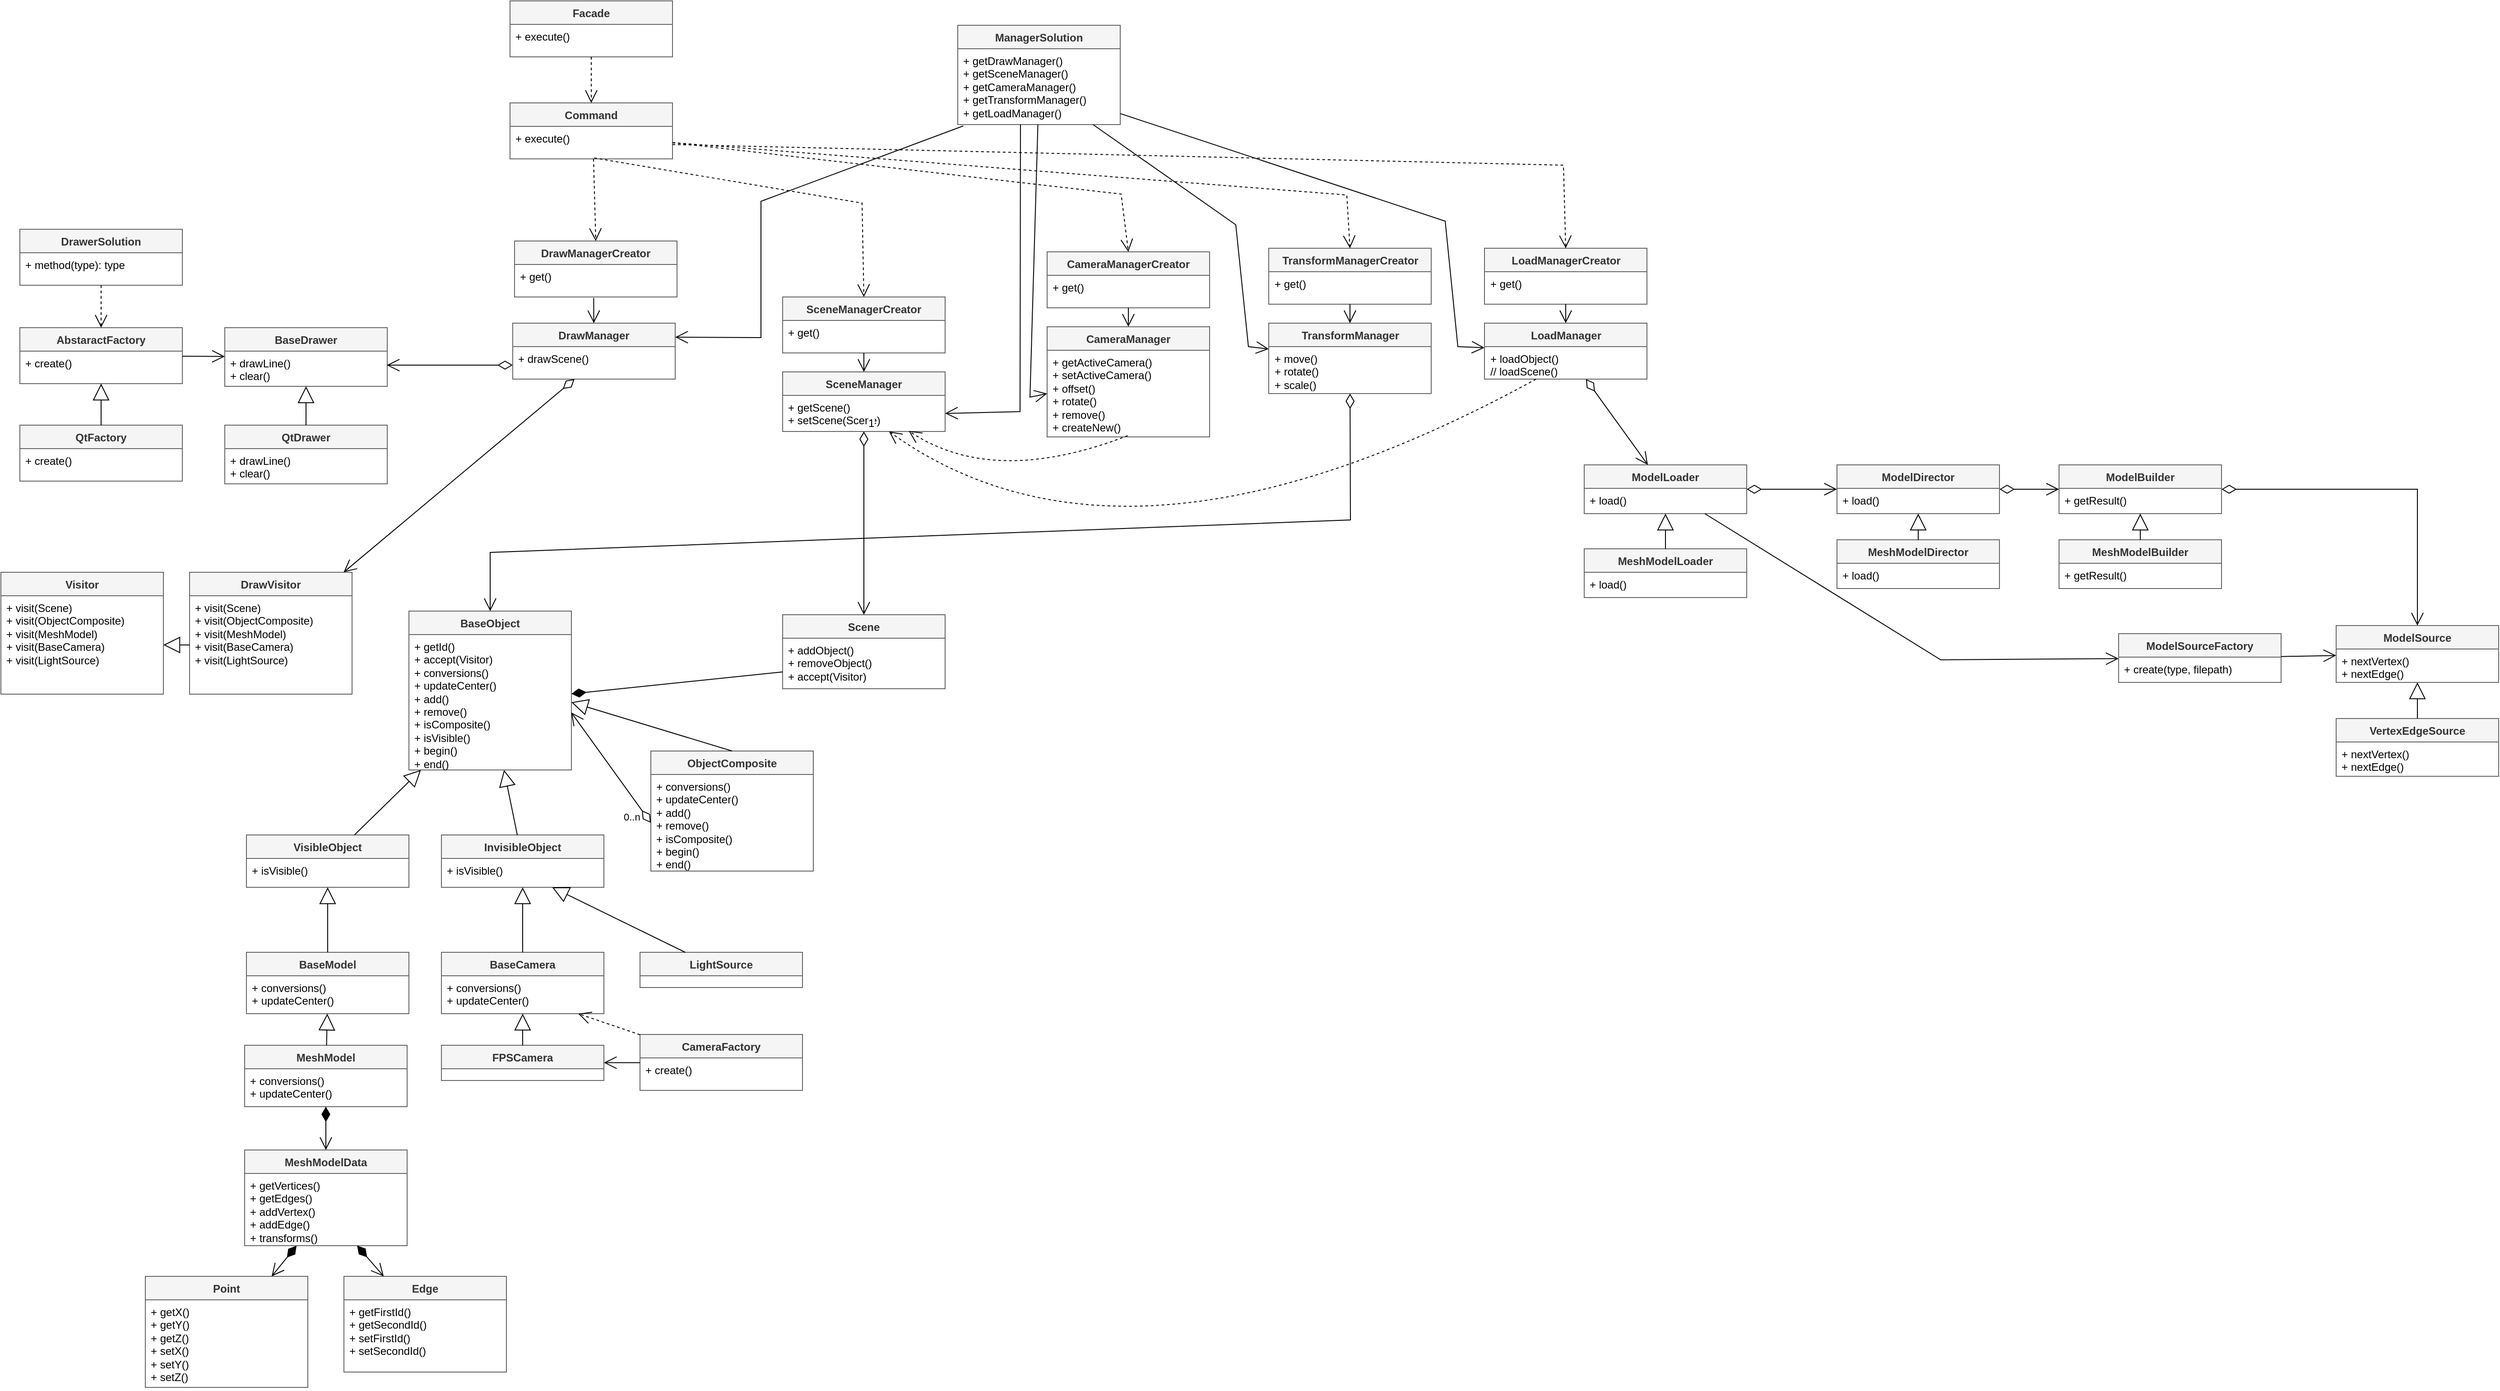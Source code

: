 <mxfile version="24.2.5" type="device">
  <diagram name="Страница — 1" id="cygSds8JNJoEIRUXPQ7s">
    <mxGraphModel dx="2249" dy="1731" grid="0" gridSize="10" guides="1" tooltips="1" connect="1" arrows="1" fold="1" page="1" pageScale="1" pageWidth="3000" pageHeight="2000" background="#ffffff" math="0" shadow="0">
      <root>
        <mxCell id="0" />
        <mxCell id="1" parent="0" />
        <mxCell id="K6JVQ4ukWJz7yhhoaXM_-44" value="Facade" style="swimlane;fontStyle=1;align=center;verticalAlign=top;childLayout=stackLayout;horizontal=1;startSize=26;horizontalStack=0;resizeParent=1;resizeParentMax=0;resizeLast=0;collapsible=1;marginBottom=0;whiteSpace=wrap;html=1;fillColor=#f5f5f5;strokeColor=#666666;fontColor=#333333;" vertex="1" parent="1">
          <mxGeometry x="580" y="20" width="180" height="62" as="geometry" />
        </mxCell>
        <mxCell id="K6JVQ4ukWJz7yhhoaXM_-45" value="+ execute&lt;span style=&quot;background-color: initial;&quot;&gt;()&lt;/span&gt;" style="text;align=left;verticalAlign=top;spacingLeft=4;spacingRight=4;overflow=hidden;rotatable=0;points=[[0,0.5],[1,0.5]];portConstraint=eastwest;whiteSpace=wrap;html=1;fillColor=none;fontColor=#000000;" vertex="1" parent="K6JVQ4ukWJz7yhhoaXM_-44">
          <mxGeometry y="26" width="180" height="36" as="geometry" />
        </mxCell>
        <mxCell id="K6JVQ4ukWJz7yhhoaXM_-49" value="Command" style="swimlane;fontStyle=1;align=center;verticalAlign=top;childLayout=stackLayout;horizontal=1;startSize=26;horizontalStack=0;resizeParent=1;resizeParentMax=0;resizeLast=0;collapsible=1;marginBottom=0;whiteSpace=wrap;html=1;fillColor=#f5f5f5;strokeColor=#666666;fontColor=#333333;" vertex="1" parent="1">
          <mxGeometry x="580" y="133" width="180" height="62" as="geometry" />
        </mxCell>
        <mxCell id="K6JVQ4ukWJz7yhhoaXM_-50" value="+ execute&lt;span style=&quot;background-color: initial;&quot;&gt;()&lt;/span&gt;" style="text;align=left;verticalAlign=top;spacingLeft=4;spacingRight=4;overflow=hidden;rotatable=0;points=[[0,0.5],[1,0.5]];portConstraint=eastwest;whiteSpace=wrap;html=1;fillColor=none;fontColor=#000000;" vertex="1" parent="K6JVQ4ukWJz7yhhoaXM_-49">
          <mxGeometry y="26" width="180" height="36" as="geometry" />
        </mxCell>
        <mxCell id="K6JVQ4ukWJz7yhhoaXM_-52" value="" style="endArrow=open;endSize=12;dashed=1;html=1;rounded=0;fontSize=12;curved=1;entryX=0.5;entryY=0;entryDx=0;entryDy=0;" edge="1" parent="1" source="K6JVQ4ukWJz7yhhoaXM_-45" target="K6JVQ4ukWJz7yhhoaXM_-49">
          <mxGeometry width="160" relative="1" as="geometry">
            <mxPoint x="770" y="160" as="sourcePoint" />
            <mxPoint x="930" y="160" as="targetPoint" />
          </mxGeometry>
        </mxCell>
        <mxCell id="K6JVQ4ukWJz7yhhoaXM_-53" value="ManagerSolution" style="swimlane;fontStyle=1;align=center;verticalAlign=top;childLayout=stackLayout;horizontal=1;startSize=26;horizontalStack=0;resizeParent=1;resizeParentMax=0;resizeLast=0;collapsible=1;marginBottom=0;whiteSpace=wrap;html=1;fillColor=#f5f5f5;strokeColor=#666666;fontColor=#333333;" vertex="1" parent="1">
          <mxGeometry x="1076" y="47" width="180" height="110" as="geometry" />
        </mxCell>
        <mxCell id="K6JVQ4ukWJz7yhhoaXM_-54" value="&lt;div&gt;+ getDrawManager()&lt;br&gt;&lt;/div&gt;+ getSceneManager()&lt;div&gt;+ getCameraManager()&lt;br&gt;&lt;/div&gt;&lt;div&gt;+ getTransformManager()&lt;br&gt;&lt;/div&gt;&lt;div&gt;+ getLoadManager()&lt;br&gt;&lt;/div&gt;" style="text;align=left;verticalAlign=top;spacingLeft=4;spacingRight=4;overflow=hidden;rotatable=0;points=[[0,0.5],[1,0.5]];portConstraint=eastwest;whiteSpace=wrap;html=1;fillColor=none;fontColor=#000000;" vertex="1" parent="K6JVQ4ukWJz7yhhoaXM_-53">
          <mxGeometry y="26" width="180" height="84" as="geometry" />
        </mxCell>
        <mxCell id="K6JVQ4ukWJz7yhhoaXM_-55" value="SceneManager" style="swimlane;fontStyle=1;align=center;verticalAlign=top;childLayout=stackLayout;horizontal=1;startSize=26;horizontalStack=0;resizeParent=1;resizeParentMax=0;resizeLast=0;collapsible=1;marginBottom=0;whiteSpace=wrap;html=1;fillColor=#f5f5f5;strokeColor=#666666;fontColor=#333333;" vertex="1" parent="1">
          <mxGeometry x="882" y="431" width="180" height="66" as="geometry" />
        </mxCell>
        <mxCell id="K6JVQ4ukWJz7yhhoaXM_-56" value="+ getScene()&lt;div&gt;+ setScene(Scene)&lt;/div&gt;&lt;div&gt;&lt;br&gt;&lt;/div&gt;" style="text;align=left;verticalAlign=top;spacingLeft=4;spacingRight=4;overflow=hidden;rotatable=0;points=[[0,0.5],[1,0.5]];portConstraint=eastwest;whiteSpace=wrap;html=1;fillColor=none;fontColor=#000000;" vertex="1" parent="K6JVQ4ukWJz7yhhoaXM_-55">
          <mxGeometry y="26" width="180" height="40" as="geometry" />
        </mxCell>
        <mxCell id="K6JVQ4ukWJz7yhhoaXM_-57" value="DrawManager" style="swimlane;fontStyle=1;align=center;verticalAlign=top;childLayout=stackLayout;horizontal=1;startSize=26;horizontalStack=0;resizeParent=1;resizeParentMax=0;resizeLast=0;collapsible=1;marginBottom=0;whiteSpace=wrap;html=1;fillColor=#f5f5f5;strokeColor=#666666;fontColor=#333333;" vertex="1" parent="1">
          <mxGeometry x="583" y="377" width="180" height="62" as="geometry" />
        </mxCell>
        <mxCell id="K6JVQ4ukWJz7yhhoaXM_-58" value="+ drawScene()" style="text;align=left;verticalAlign=top;spacingLeft=4;spacingRight=4;overflow=hidden;rotatable=0;points=[[0,0.5],[1,0.5]];portConstraint=eastwest;whiteSpace=wrap;html=1;fillColor=none;fontColor=#000000;" vertex="1" parent="K6JVQ4ukWJz7yhhoaXM_-57">
          <mxGeometry y="26" width="180" height="36" as="geometry" />
        </mxCell>
        <mxCell id="K6JVQ4ukWJz7yhhoaXM_-61" value="CameraManager" style="swimlane;fontStyle=1;align=center;verticalAlign=top;childLayout=stackLayout;horizontal=1;startSize=26;horizontalStack=0;resizeParent=1;resizeParentMax=0;resizeLast=0;collapsible=1;marginBottom=0;whiteSpace=wrap;html=1;fillColor=#f5f5f5;strokeColor=#666666;fontColor=#333333;" vertex="1" parent="1">
          <mxGeometry x="1175" y="381" width="180" height="122" as="geometry" />
        </mxCell>
        <mxCell id="K6JVQ4ukWJz7yhhoaXM_-62" value="&lt;div&gt;+ getActiveCamera()&lt;/div&gt;&lt;div&gt;+ setActiveCamera()&lt;/div&gt;&lt;div&gt;+ offset()&lt;/div&gt;&lt;div&gt;+ rotate()&lt;/div&gt;&lt;div&gt;+ remove()&lt;/div&gt;&lt;div&gt;+ createNew()&lt;/div&gt;" style="text;align=left;verticalAlign=top;spacingLeft=4;spacingRight=4;overflow=hidden;rotatable=0;points=[[0,0.5],[1,0.5]];portConstraint=eastwest;whiteSpace=wrap;html=1;fillColor=none;fontColor=#000000;" vertex="1" parent="K6JVQ4ukWJz7yhhoaXM_-61">
          <mxGeometry y="26" width="180" height="96" as="geometry" />
        </mxCell>
        <mxCell id="K6JVQ4ukWJz7yhhoaXM_-63" value="TransformManager" style="swimlane;fontStyle=1;align=center;verticalAlign=top;childLayout=stackLayout;horizontal=1;startSize=26;horizontalStack=0;resizeParent=1;resizeParentMax=0;resizeLast=0;collapsible=1;marginBottom=0;whiteSpace=wrap;html=1;fillColor=#f5f5f5;strokeColor=#666666;fontColor=#333333;" vertex="1" parent="1">
          <mxGeometry x="1420.5" y="377" width="180" height="78" as="geometry" />
        </mxCell>
        <mxCell id="K6JVQ4ukWJz7yhhoaXM_-64" value="+ move()&lt;div&gt;+ rotate()&lt;/div&gt;&lt;div&gt;+ scale()&lt;/div&gt;" style="text;align=left;verticalAlign=top;spacingLeft=4;spacingRight=4;overflow=hidden;rotatable=0;points=[[0,0.5],[1,0.5]];portConstraint=eastwest;whiteSpace=wrap;html=1;fillColor=none;fontColor=#000000;" vertex="1" parent="K6JVQ4ukWJz7yhhoaXM_-63">
          <mxGeometry y="26" width="180" height="52" as="geometry" />
        </mxCell>
        <mxCell id="K6JVQ4ukWJz7yhhoaXM_-65" value="LoadManager" style="swimlane;fontStyle=1;align=center;verticalAlign=top;childLayout=stackLayout;horizontal=1;startSize=26;horizontalStack=0;resizeParent=1;resizeParentMax=0;resizeLast=0;collapsible=1;marginBottom=0;whiteSpace=wrap;html=1;fillColor=#f5f5f5;strokeColor=#666666;fontColor=#333333;" vertex="1" parent="1">
          <mxGeometry x="1659.5" y="377" width="180" height="62" as="geometry" />
        </mxCell>
        <mxCell id="K6JVQ4ukWJz7yhhoaXM_-66" value="+ loadObject()&lt;div&gt;// loadScene()&lt;/div&gt;" style="text;align=left;verticalAlign=top;spacingLeft=4;spacingRight=4;overflow=hidden;rotatable=0;points=[[0,0.5],[1,0.5]];portConstraint=eastwest;whiteSpace=wrap;html=1;fillColor=none;fontColor=#000000;" vertex="1" parent="K6JVQ4ukWJz7yhhoaXM_-65">
          <mxGeometry y="26" width="180" height="36" as="geometry" />
        </mxCell>
        <mxCell id="K6JVQ4ukWJz7yhhoaXM_-73" value="DrawManagerCreator" style="swimlane;fontStyle=1;align=center;verticalAlign=top;childLayout=stackLayout;horizontal=1;startSize=26;horizontalStack=0;resizeParent=1;resizeParentMax=0;resizeLast=0;collapsible=1;marginBottom=0;whiteSpace=wrap;html=1;fillColor=#f5f5f5;strokeColor=#666666;fontColor=#333333;" vertex="1" parent="1">
          <mxGeometry x="585" y="286" width="180" height="62" as="geometry" />
        </mxCell>
        <mxCell id="K6JVQ4ukWJz7yhhoaXM_-74" value="+ get()" style="text;align=left;verticalAlign=top;spacingLeft=4;spacingRight=4;overflow=hidden;rotatable=0;points=[[0,0.5],[1,0.5]];portConstraint=eastwest;whiteSpace=wrap;html=1;fillColor=none;fontColor=#000000;" vertex="1" parent="K6JVQ4ukWJz7yhhoaXM_-73">
          <mxGeometry y="26" width="180" height="36" as="geometry" />
        </mxCell>
        <mxCell id="K6JVQ4ukWJz7yhhoaXM_-75" value="SceneManagerCreator" style="swimlane;fontStyle=1;align=center;verticalAlign=top;childLayout=stackLayout;horizontal=1;startSize=26;horizontalStack=0;resizeParent=1;resizeParentMax=0;resizeLast=0;collapsible=1;marginBottom=0;whiteSpace=wrap;html=1;fillColor=#f5f5f5;strokeColor=#666666;fontColor=#333333;" vertex="1" parent="1">
          <mxGeometry x="882" y="348" width="180" height="62" as="geometry" />
        </mxCell>
        <mxCell id="K6JVQ4ukWJz7yhhoaXM_-76" value="+ get()" style="text;align=left;verticalAlign=top;spacingLeft=4;spacingRight=4;overflow=hidden;rotatable=0;points=[[0,0.5],[1,0.5]];portConstraint=eastwest;whiteSpace=wrap;html=1;fillColor=none;fontColor=#000000;" vertex="1" parent="K6JVQ4ukWJz7yhhoaXM_-75">
          <mxGeometry y="26" width="180" height="36" as="geometry" />
        </mxCell>
        <mxCell id="K6JVQ4ukWJz7yhhoaXM_-77" value="CameraManagerCreator" style="swimlane;fontStyle=1;align=center;verticalAlign=top;childLayout=stackLayout;horizontal=1;startSize=26;horizontalStack=0;resizeParent=1;resizeParentMax=0;resizeLast=0;collapsible=1;marginBottom=0;whiteSpace=wrap;html=1;fillColor=#f5f5f5;strokeColor=#666666;fontColor=#333333;" vertex="1" parent="1">
          <mxGeometry x="1175" y="298" width="180" height="62" as="geometry" />
        </mxCell>
        <mxCell id="K6JVQ4ukWJz7yhhoaXM_-78" value="+ get()" style="text;align=left;verticalAlign=top;spacingLeft=4;spacingRight=4;overflow=hidden;rotatable=0;points=[[0,0.5],[1,0.5]];portConstraint=eastwest;whiteSpace=wrap;html=1;fillColor=none;fontColor=#000000;" vertex="1" parent="K6JVQ4ukWJz7yhhoaXM_-77">
          <mxGeometry y="26" width="180" height="36" as="geometry" />
        </mxCell>
        <mxCell id="K6JVQ4ukWJz7yhhoaXM_-79" value="TransformManagerCreator" style="swimlane;fontStyle=1;align=center;verticalAlign=top;childLayout=stackLayout;horizontal=1;startSize=26;horizontalStack=0;resizeParent=1;resizeParentMax=0;resizeLast=0;collapsible=1;marginBottom=0;whiteSpace=wrap;html=1;fillColor=#f5f5f5;strokeColor=#666666;fontColor=#333333;" vertex="1" parent="1">
          <mxGeometry x="1420.5" y="294" width="180" height="62" as="geometry" />
        </mxCell>
        <mxCell id="K6JVQ4ukWJz7yhhoaXM_-80" value="+ get()" style="text;align=left;verticalAlign=top;spacingLeft=4;spacingRight=4;overflow=hidden;rotatable=0;points=[[0,0.5],[1,0.5]];portConstraint=eastwest;whiteSpace=wrap;html=1;fillColor=none;fontColor=#000000;" vertex="1" parent="K6JVQ4ukWJz7yhhoaXM_-79">
          <mxGeometry y="26" width="180" height="36" as="geometry" />
        </mxCell>
        <mxCell id="K6JVQ4ukWJz7yhhoaXM_-81" value="LoadManagerCreator" style="swimlane;fontStyle=1;align=center;verticalAlign=top;childLayout=stackLayout;horizontal=1;startSize=26;horizontalStack=0;resizeParent=1;resizeParentMax=0;resizeLast=0;collapsible=1;marginBottom=0;whiteSpace=wrap;html=1;fillColor=#f5f5f5;strokeColor=#666666;fontColor=#333333;" vertex="1" parent="1">
          <mxGeometry x="1659.5" y="294" width="180" height="62" as="geometry" />
        </mxCell>
        <mxCell id="K6JVQ4ukWJz7yhhoaXM_-82" value="+ get()" style="text;align=left;verticalAlign=top;spacingLeft=4;spacingRight=4;overflow=hidden;rotatable=0;points=[[0,0.5],[1,0.5]];portConstraint=eastwest;whiteSpace=wrap;html=1;fillColor=none;fontColor=#000000;" vertex="1" parent="K6JVQ4ukWJz7yhhoaXM_-81">
          <mxGeometry y="26" width="180" height="36" as="geometry" />
        </mxCell>
        <mxCell id="K6JVQ4ukWJz7yhhoaXM_-85" value="" style="endArrow=open;endFill=1;endSize=12;html=1;rounded=0;fontSize=12;curved=1;exitX=0.487;exitY=1.03;exitDx=0;exitDy=0;exitPerimeter=0;" edge="1" parent="1" source="K6JVQ4ukWJz7yhhoaXM_-74" target="K6JVQ4ukWJz7yhhoaXM_-57">
          <mxGeometry width="160" relative="1" as="geometry">
            <mxPoint x="849" y="388" as="sourcePoint" />
            <mxPoint x="1009" y="388" as="targetPoint" />
          </mxGeometry>
        </mxCell>
        <mxCell id="K6JVQ4ukWJz7yhhoaXM_-86" value="" style="endArrow=open;endFill=1;endSize=12;html=1;rounded=0;fontSize=12;curved=1;entryX=0.5;entryY=0;entryDx=0;entryDy=0;" edge="1" parent="1" source="K6JVQ4ukWJz7yhhoaXM_-76" target="K6JVQ4ukWJz7yhhoaXM_-55">
          <mxGeometry width="160" relative="1" as="geometry">
            <mxPoint x="1030" y="292" as="sourcePoint" />
            <mxPoint x="1190" y="292" as="targetPoint" />
          </mxGeometry>
        </mxCell>
        <mxCell id="K6JVQ4ukWJz7yhhoaXM_-88" value="" style="endArrow=open;endFill=1;endSize=12;html=1;rounded=0;fontSize=12;curved=1;" edge="1" parent="1" source="K6JVQ4ukWJz7yhhoaXM_-78" target="K6JVQ4ukWJz7yhhoaXM_-61">
          <mxGeometry width="160" relative="1" as="geometry">
            <mxPoint x="1230" y="352" as="sourcePoint" />
            <mxPoint x="1390" y="352" as="targetPoint" />
          </mxGeometry>
        </mxCell>
        <mxCell id="K6JVQ4ukWJz7yhhoaXM_-89" value="" style="endArrow=open;endFill=1;endSize=12;html=1;rounded=0;fontSize=12;curved=1;" edge="1" parent="1" source="K6JVQ4ukWJz7yhhoaXM_-80" target="K6JVQ4ukWJz7yhhoaXM_-63">
          <mxGeometry width="160" relative="1" as="geometry">
            <mxPoint x="1317" y="452" as="sourcePoint" />
            <mxPoint x="1477" y="452" as="targetPoint" />
          </mxGeometry>
        </mxCell>
        <mxCell id="K6JVQ4ukWJz7yhhoaXM_-90" value="" style="endArrow=open;endFill=1;endSize=12;html=1;rounded=0;fontSize=12;curved=1;" edge="1" parent="1" source="K6JVQ4ukWJz7yhhoaXM_-82" target="K6JVQ4ukWJz7yhhoaXM_-65">
          <mxGeometry width="160" relative="1" as="geometry">
            <mxPoint x="1486" y="452" as="sourcePoint" />
            <mxPoint x="1646" y="452" as="targetPoint" />
          </mxGeometry>
        </mxCell>
        <mxCell id="K6JVQ4ukWJz7yhhoaXM_-91" value="" style="endArrow=open;endFill=1;endSize=12;html=1;rounded=0;fontSize=12;curved=0;exitX=0.034;exitY=1.018;exitDx=0;exitDy=0;exitPerimeter=0;entryX=1;entryY=0.25;entryDx=0;entryDy=0;" edge="1" parent="1" source="K6JVQ4ukWJz7yhhoaXM_-54" target="K6JVQ4ukWJz7yhhoaXM_-57">
          <mxGeometry width="160" relative="1" as="geometry">
            <mxPoint x="1037" y="374" as="sourcePoint" />
            <mxPoint x="1197" y="374" as="targetPoint" />
            <Array as="points">
              <mxPoint x="858" y="242" />
              <mxPoint x="858" y="393" />
            </Array>
          </mxGeometry>
        </mxCell>
        <mxCell id="K6JVQ4ukWJz7yhhoaXM_-92" value="" style="endArrow=open;endFill=1;endSize=12;html=1;rounded=0;fontSize=12;entryX=0;entryY=0.5;entryDx=0;entryDy=0;" edge="1" parent="1" source="K6JVQ4ukWJz7yhhoaXM_-54" target="K6JVQ4ukWJz7yhhoaXM_-62">
          <mxGeometry width="160" relative="1" as="geometry">
            <mxPoint x="1156" y="173" as="sourcePoint" />
            <mxPoint x="1145" y="426" as="targetPoint" />
            <Array as="points">
              <mxPoint x="1156" y="459" />
            </Array>
          </mxGeometry>
        </mxCell>
        <mxCell id="K6JVQ4ukWJz7yhhoaXM_-94" value="" style="endArrow=open;endFill=1;endSize=12;html=1;rounded=0;fontSize=12;curved=0;" edge="1" parent="1" source="K6JVQ4ukWJz7yhhoaXM_-54" target="K6JVQ4ukWJz7yhhoaXM_-63">
          <mxGeometry width="160" relative="1" as="geometry">
            <mxPoint x="1304" y="339" as="sourcePoint" />
            <mxPoint x="1464" y="339" as="targetPoint" />
            <Array as="points">
              <mxPoint x="1384" y="268" />
              <mxPoint x="1398" y="403" />
            </Array>
          </mxGeometry>
        </mxCell>
        <mxCell id="K6JVQ4ukWJz7yhhoaXM_-95" value="" style="endArrow=open;endFill=1;endSize=12;html=1;rounded=0;fontSize=12;curved=0;" edge="1" parent="1" source="K6JVQ4ukWJz7yhhoaXM_-54" target="K6JVQ4ukWJz7yhhoaXM_-65">
          <mxGeometry width="160" relative="1" as="geometry">
            <mxPoint x="1335" y="339" as="sourcePoint" />
            <mxPoint x="1495" y="339" as="targetPoint" />
            <Array as="points">
              <mxPoint x="1616" y="264" />
              <mxPoint x="1630" y="403" />
            </Array>
          </mxGeometry>
        </mxCell>
        <mxCell id="K6JVQ4ukWJz7yhhoaXM_-96" value="" style="endArrow=open;endSize=12;dashed=1;html=1;rounded=0;fontSize=12;curved=1;exitX=0.514;exitY=1;exitDx=0;exitDy=0;exitPerimeter=0;entryX=0.5;entryY=0;entryDx=0;entryDy=0;" edge="1" parent="1" source="K6JVQ4ukWJz7yhhoaXM_-50" target="K6JVQ4ukWJz7yhhoaXM_-73">
          <mxGeometry width="160" relative="1" as="geometry">
            <mxPoint x="860" y="339" as="sourcePoint" />
            <mxPoint x="1020" y="339" as="targetPoint" />
          </mxGeometry>
        </mxCell>
        <mxCell id="K6JVQ4ukWJz7yhhoaXM_-97" value="" style="endArrow=open;endSize=12;dashed=1;html=1;rounded=0;fontSize=12;curved=0;exitX=0.519;exitY=0.972;exitDx=0;exitDy=0;exitPerimeter=0;entryX=0.5;entryY=0;entryDx=0;entryDy=0;" edge="1" parent="1" source="K6JVQ4ukWJz7yhhoaXM_-50" target="K6JVQ4ukWJz7yhhoaXM_-75">
          <mxGeometry width="160" relative="1" as="geometry">
            <mxPoint x="908" y="339" as="sourcePoint" />
            <mxPoint x="1068" y="339" as="targetPoint" />
            <Array as="points">
              <mxPoint x="970" y="244" />
            </Array>
          </mxGeometry>
        </mxCell>
        <mxCell id="K6JVQ4ukWJz7yhhoaXM_-98" value="" style="endArrow=open;endSize=12;dashed=1;html=1;rounded=0;fontSize=12;curved=0;exitX=1;exitY=0.5;exitDx=0;exitDy=0;entryX=0.5;entryY=0;entryDx=0;entryDy=0;" edge="1" parent="1" source="K6JVQ4ukWJz7yhhoaXM_-50" target="K6JVQ4ukWJz7yhhoaXM_-77">
          <mxGeometry width="160" relative="1" as="geometry">
            <mxPoint x="1062" y="339" as="sourcePoint" />
            <mxPoint x="1222" y="339" as="targetPoint" />
            <Array as="points">
              <mxPoint x="1257" y="234" />
            </Array>
          </mxGeometry>
        </mxCell>
        <mxCell id="K6JVQ4ukWJz7yhhoaXM_-99" value="" style="endArrow=open;endSize=12;dashed=1;html=1;rounded=0;fontSize=12;curved=0;exitX=1;exitY=0.5;exitDx=0;exitDy=0;entryX=0.5;entryY=0;entryDx=0;entryDy=0;" edge="1" parent="1" source="K6JVQ4ukWJz7yhhoaXM_-50" target="K6JVQ4ukWJz7yhhoaXM_-79">
          <mxGeometry width="160" relative="1" as="geometry">
            <mxPoint x="1062" y="339" as="sourcePoint" />
            <mxPoint x="1222" y="339" as="targetPoint" />
            <Array as="points">
              <mxPoint x="1507" y="235" />
            </Array>
          </mxGeometry>
        </mxCell>
        <mxCell id="K6JVQ4ukWJz7yhhoaXM_-100" value="" style="endArrow=open;endSize=12;dashed=1;html=1;rounded=0;fontSize=12;curved=0;entryX=0.5;entryY=0;entryDx=0;entryDy=0;" edge="1" parent="1" source="K6JVQ4ukWJz7yhhoaXM_-50" target="K6JVQ4ukWJz7yhhoaXM_-81">
          <mxGeometry width="160" relative="1" as="geometry">
            <mxPoint x="998" y="339" as="sourcePoint" />
            <mxPoint x="1158" y="339" as="targetPoint" />
            <Array as="points">
              <mxPoint x="1747" y="202" />
            </Array>
          </mxGeometry>
        </mxCell>
        <mxCell id="K6JVQ4ukWJz7yhhoaXM_-101" value="" style="endArrow=open;endFill=1;endSize=12;html=1;rounded=0;fontSize=12;curved=0;exitX=0.386;exitY=1;exitDx=0;exitDy=0;exitPerimeter=0;entryX=1;entryY=0.5;entryDx=0;entryDy=0;" edge="1" parent="1" source="K6JVQ4ukWJz7yhhoaXM_-54" target="K6JVQ4ukWJz7yhhoaXM_-56">
          <mxGeometry width="160" relative="1" as="geometry">
            <mxPoint x="1178" y="178" as="sourcePoint" />
            <mxPoint x="1372" y="340" as="targetPoint" />
            <Array as="points">
              <mxPoint x="1145" y="475" />
            </Array>
          </mxGeometry>
        </mxCell>
        <mxCell id="K6JVQ4ukWJz7yhhoaXM_-102" value="DrawerSolution" style="swimlane;fontStyle=1;align=center;verticalAlign=top;childLayout=stackLayout;horizontal=1;startSize=26;horizontalStack=0;resizeParent=1;resizeParentMax=0;resizeLast=0;collapsible=1;marginBottom=0;whiteSpace=wrap;html=1;fillColor=#f5f5f5;strokeColor=#666666;fontColor=#333333;" vertex="1" parent="1">
          <mxGeometry x="37" y="273" width="180" height="62" as="geometry" />
        </mxCell>
        <mxCell id="K6JVQ4ukWJz7yhhoaXM_-103" value="+ method(type): type" style="text;align=left;verticalAlign=top;spacingLeft=4;spacingRight=4;overflow=hidden;rotatable=0;points=[[0,0.5],[1,0.5]];portConstraint=eastwest;whiteSpace=wrap;html=1;fillColor=none;fontColor=#000000;" vertex="1" parent="K6JVQ4ukWJz7yhhoaXM_-102">
          <mxGeometry y="26" width="180" height="36" as="geometry" />
        </mxCell>
        <mxCell id="K6JVQ4ukWJz7yhhoaXM_-107" value="QtFactory" style="swimlane;fontStyle=1;align=center;verticalAlign=top;childLayout=stackLayout;horizontal=1;startSize=26;horizontalStack=0;resizeParent=1;resizeParentMax=0;resizeLast=0;collapsible=1;marginBottom=0;whiteSpace=wrap;html=1;fillColor=#f5f5f5;strokeColor=#666666;fontColor=#333333;" vertex="1" parent="1">
          <mxGeometry x="37" y="490" width="180" height="62" as="geometry" />
        </mxCell>
        <mxCell id="K6JVQ4ukWJz7yhhoaXM_-108" value="+ create()" style="text;align=left;verticalAlign=top;spacingLeft=4;spacingRight=4;overflow=hidden;rotatable=0;points=[[0,0.5],[1,0.5]];portConstraint=eastwest;whiteSpace=wrap;html=1;fillColor=none;fontColor=#000000;" vertex="1" parent="K6JVQ4ukWJz7yhhoaXM_-107">
          <mxGeometry y="26" width="180" height="36" as="geometry" />
        </mxCell>
        <mxCell id="K6JVQ4ukWJz7yhhoaXM_-109" value="QtDrawer" style="swimlane;fontStyle=1;align=center;verticalAlign=top;childLayout=stackLayout;horizontal=1;startSize=26;horizontalStack=0;resizeParent=1;resizeParentMax=0;resizeLast=0;collapsible=1;marginBottom=0;whiteSpace=wrap;html=1;fillColor=#f5f5f5;strokeColor=#666666;fontColor=#333333;" vertex="1" parent="1">
          <mxGeometry x="264" y="490" width="180" height="65" as="geometry" />
        </mxCell>
        <mxCell id="K6JVQ4ukWJz7yhhoaXM_-110" value="+ drawLine()&lt;div&gt;+ clear()&lt;/div&gt;" style="text;align=left;verticalAlign=top;spacingLeft=4;spacingRight=4;overflow=hidden;rotatable=0;points=[[0,0.5],[1,0.5]];portConstraint=eastwest;whiteSpace=wrap;html=1;fillColor=none;fontColor=#000000;" vertex="1" parent="K6JVQ4ukWJz7yhhoaXM_-109">
          <mxGeometry y="26" width="180" height="39" as="geometry" />
        </mxCell>
        <mxCell id="K6JVQ4ukWJz7yhhoaXM_-114" value="AbstaractFactory" style="swimlane;fontStyle=1;align=center;verticalAlign=top;childLayout=stackLayout;horizontal=1;startSize=26;horizontalStack=0;resizeParent=1;resizeParentMax=0;resizeLast=0;collapsible=1;marginBottom=0;whiteSpace=wrap;html=1;fillColor=#f5f5f5;strokeColor=#666666;fontColor=#333333;" vertex="1" parent="1">
          <mxGeometry x="37" y="382" width="180" height="62" as="geometry" />
        </mxCell>
        <mxCell id="K6JVQ4ukWJz7yhhoaXM_-115" value="+ create()" style="text;align=left;verticalAlign=top;spacingLeft=4;spacingRight=4;overflow=hidden;rotatable=0;points=[[0,0.5],[1,0.5]];portConstraint=eastwest;whiteSpace=wrap;html=1;fillColor=none;fontColor=#000000;" vertex="1" parent="K6JVQ4ukWJz7yhhoaXM_-114">
          <mxGeometry y="26" width="180" height="36" as="geometry" />
        </mxCell>
        <mxCell id="K6JVQ4ukWJz7yhhoaXM_-116" value="BaseDrawer" style="swimlane;fontStyle=1;align=center;verticalAlign=top;childLayout=stackLayout;horizontal=1;startSize=26;horizontalStack=0;resizeParent=1;resizeParentMax=0;resizeLast=0;collapsible=1;marginBottom=0;whiteSpace=wrap;html=1;fillColor=#f5f5f5;strokeColor=#666666;fontColor=#333333;" vertex="1" parent="1">
          <mxGeometry x="264" y="382" width="180" height="65" as="geometry" />
        </mxCell>
        <mxCell id="K6JVQ4ukWJz7yhhoaXM_-117" value="+ drawLine()&lt;div&gt;+ clear()&lt;/div&gt;" style="text;align=left;verticalAlign=top;spacingLeft=4;spacingRight=4;overflow=hidden;rotatable=0;points=[[0,0.5],[1,0.5]];portConstraint=eastwest;whiteSpace=wrap;html=1;fillColor=none;fontColor=#000000;" vertex="1" parent="K6JVQ4ukWJz7yhhoaXM_-116">
          <mxGeometry y="26" width="180" height="39" as="geometry" />
        </mxCell>
        <mxCell id="K6JVQ4ukWJz7yhhoaXM_-118" value="" style="endArrow=open;endFill=1;endSize=12;html=1;rounded=0;fontSize=12;curved=1;" edge="1" source="K6JVQ4ukWJz7yhhoaXM_-114" target="K6JVQ4ukWJz7yhhoaXM_-116" parent="1">
          <mxGeometry width="160" relative="1" as="geometry">
            <mxPoint x="246" y="423" as="sourcePoint" />
            <mxPoint x="406" y="423" as="targetPoint" />
          </mxGeometry>
        </mxCell>
        <mxCell id="K6JVQ4ukWJz7yhhoaXM_-119" value="" style="endArrow=open;endSize=12;dashed=1;html=1;rounded=0;fontSize=12;curved=1;" edge="1" parent="1" source="K6JVQ4ukWJz7yhhoaXM_-103" target="K6JVQ4ukWJz7yhhoaXM_-114">
          <mxGeometry width="160" relative="1" as="geometry">
            <mxPoint x="132" y="435" as="sourcePoint" />
            <mxPoint x="292" y="435" as="targetPoint" />
          </mxGeometry>
        </mxCell>
        <mxCell id="K6JVQ4ukWJz7yhhoaXM_-122" value="" style="endArrow=block;endSize=16;endFill=0;html=1;rounded=0;fontSize=12;curved=1;exitX=0.5;exitY=0;exitDx=0;exitDy=0;" edge="1" parent="1" source="K6JVQ4ukWJz7yhhoaXM_-107" target="K6JVQ4ukWJz7yhhoaXM_-115">
          <mxGeometry width="160" relative="1" as="geometry">
            <mxPoint x="247" y="508" as="sourcePoint" />
            <mxPoint x="135" y="418" as="targetPoint" />
          </mxGeometry>
        </mxCell>
        <mxCell id="K6JVQ4ukWJz7yhhoaXM_-123" value="" style="endArrow=block;endSize=16;endFill=0;html=1;rounded=0;fontSize=12;curved=1;exitX=0.5;exitY=0;exitDx=0;exitDy=0;" edge="1" parent="1" source="K6JVQ4ukWJz7yhhoaXM_-109" target="K6JVQ4ukWJz7yhhoaXM_-117">
          <mxGeometry width="160" relative="1" as="geometry">
            <mxPoint x="372" y="497" as="sourcePoint" />
            <mxPoint x="372" y="451" as="targetPoint" />
          </mxGeometry>
        </mxCell>
        <mxCell id="K6JVQ4ukWJz7yhhoaXM_-124" value="" style="endArrow=open;html=1;endSize=12;startArrow=diamondThin;startSize=14;startFill=0;align=left;verticalAlign=bottom;rounded=0;fontSize=12;exitX=0;exitY=0.75;exitDx=0;exitDy=0;entryX=0.997;entryY=0.398;entryDx=0;entryDy=0;entryPerimeter=0;endFill=0;" edge="1" parent="1" source="K6JVQ4ukWJz7yhhoaXM_-57" target="K6JVQ4ukWJz7yhhoaXM_-117">
          <mxGeometry x="-1" y="3" relative="1" as="geometry">
            <mxPoint x="553" y="432" as="sourcePoint" />
            <mxPoint x="627" y="531" as="targetPoint" />
          </mxGeometry>
        </mxCell>
        <mxCell id="K6JVQ4ukWJz7yhhoaXM_-126" value="Scene" style="swimlane;fontStyle=1;align=center;verticalAlign=top;childLayout=stackLayout;horizontal=1;startSize=26;horizontalStack=0;resizeParent=1;resizeParentMax=0;resizeLast=0;collapsible=1;marginBottom=0;whiteSpace=wrap;html=1;fillColor=#f5f5f5;strokeColor=#666666;fontColor=#333333;" vertex="1" parent="1">
          <mxGeometry x="882" y="700" width="180" height="82" as="geometry" />
        </mxCell>
        <mxCell id="K6JVQ4ukWJz7yhhoaXM_-127" value="+ addObject()&lt;div&gt;&lt;div&gt;+ removeObject()&lt;/div&gt;&lt;div&gt;+ accept(Visitor)&lt;/div&gt;&lt;/div&gt;" style="text;align=left;verticalAlign=top;spacingLeft=4;spacingRight=4;overflow=hidden;rotatable=0;points=[[0,0.5],[1,0.5]];portConstraint=eastwest;whiteSpace=wrap;html=1;fillColor=none;fontColor=#000000;" vertex="1" parent="K6JVQ4ukWJz7yhhoaXM_-126">
          <mxGeometry y="26" width="180" height="56" as="geometry" />
        </mxCell>
        <mxCell id="K6JVQ4ukWJz7yhhoaXM_-128" value="1" style="endArrow=open;html=1;endSize=12;startArrow=diamondThin;startSize=14;startFill=0;align=left;verticalAlign=bottom;rounded=0;fontSize=12;" edge="1" parent="1" source="K6JVQ4ukWJz7yhhoaXM_-56" target="K6JVQ4ukWJz7yhhoaXM_-126">
          <mxGeometry x="-1" y="3" relative="1" as="geometry">
            <mxPoint x="968.16" y="496" as="sourcePoint" />
            <mxPoint x="969.834" y="534" as="targetPoint" />
          </mxGeometry>
        </mxCell>
        <mxCell id="K6JVQ4ukWJz7yhhoaXM_-129" value="BaseObject" style="swimlane;fontStyle=1;align=center;verticalAlign=top;childLayout=stackLayout;horizontal=1;startSize=26;horizontalStack=0;resizeParent=1;resizeParentMax=0;resizeLast=0;collapsible=1;marginBottom=0;whiteSpace=wrap;html=1;fillColor=#f5f5f5;strokeColor=#666666;fontColor=#333333;" vertex="1" parent="1">
          <mxGeometry x="468" y="696" width="180" height="176" as="geometry" />
        </mxCell>
        <mxCell id="K6JVQ4ukWJz7yhhoaXM_-130" value="&lt;div&gt;+ getId()&lt;/div&gt;&lt;div&gt;+ accept(Visitor)&lt;br&gt;&lt;/div&gt;+ conversions()&lt;div&gt;+ updateCenter()&lt;br&gt;&lt;div&gt;+ add()&lt;/div&gt;&lt;div&gt;+ remove()&lt;/div&gt;&lt;div&gt;+ isComposite()&lt;/div&gt;&lt;div&gt;+ isVisible()&lt;/div&gt;&lt;/div&gt;&lt;div&gt;+ begin()&lt;/div&gt;&lt;div&gt;+ end()&lt;/div&gt;" style="text;align=left;verticalAlign=top;spacingLeft=4;spacingRight=4;overflow=hidden;rotatable=0;points=[[0,0.5],[1,0.5]];portConstraint=eastwest;whiteSpace=wrap;html=1;fillColor=none;fontColor=#000000;" vertex="1" parent="K6JVQ4ukWJz7yhhoaXM_-129">
          <mxGeometry y="26" width="180" height="150" as="geometry" />
        </mxCell>
        <mxCell id="K6JVQ4ukWJz7yhhoaXM_-131" value="ObjectComposite" style="swimlane;fontStyle=1;align=center;verticalAlign=top;childLayout=stackLayout;horizontal=1;startSize=26;horizontalStack=0;resizeParent=1;resizeParentMax=0;resizeLast=0;collapsible=1;marginBottom=0;whiteSpace=wrap;html=1;fillColor=#f5f5f5;strokeColor=#666666;fontColor=#333333;" vertex="1" parent="1">
          <mxGeometry x="736" y="851" width="180" height="133" as="geometry" />
        </mxCell>
        <mxCell id="K6JVQ4ukWJz7yhhoaXM_-132" value="&lt;div&gt;&lt;span style=&quot;background-color: initial;&quot;&gt;+ conversions()&lt;/span&gt;&lt;br&gt;&lt;/div&gt;&lt;div&gt;+ updateCenter()&lt;br&gt;&lt;div&gt;+ add()&lt;/div&gt;&lt;div&gt;+ remove()&lt;/div&gt;&lt;div&gt;+ isComposite()&lt;/div&gt;&lt;/div&gt;&lt;div&gt;+ begin()&lt;/div&gt;&lt;div&gt;+ end()&lt;/div&gt;" style="text;align=left;verticalAlign=top;spacingLeft=4;spacingRight=4;overflow=hidden;rotatable=0;points=[[0,0.5],[1,0.5]];portConstraint=eastwest;whiteSpace=wrap;html=1;fillColor=none;fontColor=#000000;" vertex="1" parent="K6JVQ4ukWJz7yhhoaXM_-131">
          <mxGeometry y="26" width="180" height="107" as="geometry" />
        </mxCell>
        <mxCell id="K6JVQ4ukWJz7yhhoaXM_-133" value="Visible&lt;span style=&quot;background-color: initial;&quot;&gt;Object&lt;/span&gt;" style="swimlane;fontStyle=1;align=center;verticalAlign=top;childLayout=stackLayout;horizontal=1;startSize=26;horizontalStack=0;resizeParent=1;resizeParentMax=0;resizeLast=0;collapsible=1;marginBottom=0;whiteSpace=wrap;html=1;fillColor=#f5f5f5;strokeColor=#666666;fontColor=#333333;" vertex="1" parent="1">
          <mxGeometry x="288" y="944" width="180" height="58" as="geometry" />
        </mxCell>
        <mxCell id="K6JVQ4ukWJz7yhhoaXM_-134" value="&lt;div&gt;&lt;span style=&quot;background-color: initial;&quot;&gt;+ isVisible()&lt;/span&gt;&lt;br&gt;&lt;/div&gt;" style="text;align=left;verticalAlign=top;spacingLeft=4;spacingRight=4;overflow=hidden;rotatable=0;points=[[0,0.5],[1,0.5]];portConstraint=eastwest;whiteSpace=wrap;html=1;fillColor=none;fontColor=#000000;" vertex="1" parent="K6JVQ4ukWJz7yhhoaXM_-133">
          <mxGeometry y="26" width="180" height="32" as="geometry" />
        </mxCell>
        <mxCell id="K6JVQ4ukWJz7yhhoaXM_-135" value="Invisible&lt;span style=&quot;background-color: initial;&quot;&gt;Object&lt;/span&gt;" style="swimlane;fontStyle=1;align=center;verticalAlign=top;childLayout=stackLayout;horizontal=1;startSize=26;horizontalStack=0;resizeParent=1;resizeParentMax=0;resizeLast=0;collapsible=1;marginBottom=0;whiteSpace=wrap;html=1;fillColor=#f5f5f5;strokeColor=#666666;fontColor=#333333;" vertex="1" parent="1">
          <mxGeometry x="504" y="944" width="180" height="58" as="geometry" />
        </mxCell>
        <mxCell id="K6JVQ4ukWJz7yhhoaXM_-136" value="&lt;div&gt;&lt;span style=&quot;background-color: initial;&quot;&gt;+ isVisible()&lt;/span&gt;&lt;br&gt;&lt;/div&gt;" style="text;align=left;verticalAlign=top;spacingLeft=4;spacingRight=4;overflow=hidden;rotatable=0;points=[[0,0.5],[1,0.5]];portConstraint=eastwest;whiteSpace=wrap;html=1;fillColor=none;fontColor=#000000;" vertex="1" parent="K6JVQ4ukWJz7yhhoaXM_-135">
          <mxGeometry y="26" width="180" height="32" as="geometry" />
        </mxCell>
        <mxCell id="K6JVQ4ukWJz7yhhoaXM_-139" value="BaseCamera" style="swimlane;fontStyle=1;align=center;verticalAlign=top;childLayout=stackLayout;horizontal=1;startSize=26;horizontalStack=0;resizeParent=1;resizeParentMax=0;resizeLast=0;collapsible=1;marginBottom=0;whiteSpace=wrap;html=1;fillColor=#f5f5f5;strokeColor=#666666;fontColor=#333333;" vertex="1" parent="1">
          <mxGeometry x="504" y="1074" width="180" height="68" as="geometry" />
        </mxCell>
        <mxCell id="K6JVQ4ukWJz7yhhoaXM_-140" value="&lt;div&gt;&lt;span style=&quot;background-color: initial;&quot;&gt;+ conversions()&lt;/span&gt;&lt;br&gt;&lt;/div&gt;&lt;div&gt;+ updateCenter()&lt;/div&gt;" style="text;align=left;verticalAlign=top;spacingLeft=4;spacingRight=4;overflow=hidden;rotatable=0;points=[[0,0.5],[1,0.5]];portConstraint=eastwest;whiteSpace=wrap;html=1;fillColor=none;fontColor=#000000;" vertex="1" parent="K6JVQ4ukWJz7yhhoaXM_-139">
          <mxGeometry y="26" width="180" height="42" as="geometry" />
        </mxCell>
        <mxCell id="K6JVQ4ukWJz7yhhoaXM_-141" value="BaseModel" style="swimlane;fontStyle=1;align=center;verticalAlign=top;childLayout=stackLayout;horizontal=1;startSize=26;horizontalStack=0;resizeParent=1;resizeParentMax=0;resizeLast=0;collapsible=1;marginBottom=0;whiteSpace=wrap;html=1;fillColor=#f5f5f5;strokeColor=#666666;fontColor=#333333;" vertex="1" parent="1">
          <mxGeometry x="288" y="1074" width="180" height="68" as="geometry" />
        </mxCell>
        <mxCell id="K6JVQ4ukWJz7yhhoaXM_-142" value="&lt;div&gt;&lt;span style=&quot;background-color: initial;&quot;&gt;+ conversions()&lt;/span&gt;&lt;br&gt;&lt;/div&gt;&lt;div&gt;+ updateCenter()&lt;/div&gt;" style="text;align=left;verticalAlign=top;spacingLeft=4;spacingRight=4;overflow=hidden;rotatable=0;points=[[0,0.5],[1,0.5]];portConstraint=eastwest;whiteSpace=wrap;html=1;fillColor=none;fontColor=#000000;" vertex="1" parent="K6JVQ4ukWJz7yhhoaXM_-141">
          <mxGeometry y="26" width="180" height="42" as="geometry" />
        </mxCell>
        <mxCell id="K6JVQ4ukWJz7yhhoaXM_-143" value="MeshModel" style="swimlane;fontStyle=1;align=center;verticalAlign=top;childLayout=stackLayout;horizontal=1;startSize=26;horizontalStack=0;resizeParent=1;resizeParentMax=0;resizeLast=0;collapsible=1;marginBottom=0;whiteSpace=wrap;html=1;fillColor=#f5f5f5;strokeColor=#666666;fontColor=#333333;" vertex="1" parent="1">
          <mxGeometry x="286" y="1177" width="180" height="68" as="geometry" />
        </mxCell>
        <mxCell id="K6JVQ4ukWJz7yhhoaXM_-144" value="&lt;div&gt;&lt;span style=&quot;background-color: initial;&quot;&gt;+ conversions()&lt;/span&gt;&lt;br&gt;&lt;/div&gt;&lt;div&gt;+ updateCenter()&lt;/div&gt;" style="text;align=left;verticalAlign=top;spacingLeft=4;spacingRight=4;overflow=hidden;rotatable=0;points=[[0,0.5],[1,0.5]];portConstraint=eastwest;whiteSpace=wrap;html=1;fillColor=none;fontColor=#000000;" vertex="1" parent="K6JVQ4ukWJz7yhhoaXM_-143">
          <mxGeometry y="26" width="180" height="42" as="geometry" />
        </mxCell>
        <mxCell id="K6JVQ4ukWJz7yhhoaXM_-145" value="FPSCamera" style="swimlane;fontStyle=1;align=center;verticalAlign=top;childLayout=stackLayout;horizontal=1;startSize=26;horizontalStack=0;resizeParent=1;resizeParentMax=0;resizeLast=0;collapsible=1;marginBottom=0;whiteSpace=wrap;html=1;fillColor=#f5f5f5;strokeColor=#666666;fontColor=#333333;" vertex="1" parent="1">
          <mxGeometry x="504" y="1177" width="180" height="39" as="geometry" />
        </mxCell>
        <mxCell id="K6JVQ4ukWJz7yhhoaXM_-147" value="LightSource" style="swimlane;fontStyle=1;align=center;verticalAlign=top;childLayout=stackLayout;horizontal=1;startSize=26;horizontalStack=0;resizeParent=1;resizeParentMax=0;resizeLast=0;collapsible=1;marginBottom=0;whiteSpace=wrap;html=1;fillColor=#f5f5f5;strokeColor=#666666;fontColor=#333333;" vertex="1" parent="1">
          <mxGeometry x="724" y="1074" width="180" height="39" as="geometry" />
        </mxCell>
        <mxCell id="K6JVQ4ukWJz7yhhoaXM_-148" value="" style="endArrow=block;endSize=16;endFill=0;html=1;rounded=0;fontSize=12;curved=1;" edge="1" parent="1" source="K6JVQ4ukWJz7yhhoaXM_-135" target="K6JVQ4ukWJz7yhhoaXM_-130">
          <mxGeometry width="160" relative="1" as="geometry">
            <mxPoint x="542" y="1006" as="sourcePoint" />
            <mxPoint x="702" y="1006" as="targetPoint" />
          </mxGeometry>
        </mxCell>
        <mxCell id="K6JVQ4ukWJz7yhhoaXM_-149" value="" style="endArrow=block;endSize=16;endFill=0;html=1;rounded=0;fontSize=12;curved=1;" edge="1" parent="1" source="K6JVQ4ukWJz7yhhoaXM_-133" target="K6JVQ4ukWJz7yhhoaXM_-130">
          <mxGeometry width="160" relative="1" as="geometry">
            <mxPoint x="411" y="940" as="sourcePoint" />
            <mxPoint x="398" y="882" as="targetPoint" />
          </mxGeometry>
        </mxCell>
        <mxCell id="K6JVQ4ukWJz7yhhoaXM_-150" value="" style="endArrow=block;endSize=16;endFill=0;html=1;rounded=0;fontSize=12;curved=1;" edge="1" parent="1" source="K6JVQ4ukWJz7yhhoaXM_-141" target="K6JVQ4ukWJz7yhhoaXM_-134">
          <mxGeometry width="160" relative="1" as="geometry">
            <mxPoint x="422" y="954" as="sourcePoint" />
            <mxPoint x="397" y="1038" as="targetPoint" />
          </mxGeometry>
        </mxCell>
        <mxCell id="K6JVQ4ukWJz7yhhoaXM_-151" value="" style="endArrow=block;endSize=16;endFill=0;html=1;rounded=0;fontSize=12;curved=1;" edge="1" parent="1" source="K6JVQ4ukWJz7yhhoaXM_-139" target="K6JVQ4ukWJz7yhhoaXM_-136">
          <mxGeometry width="160" relative="1" as="geometry">
            <mxPoint x="601" y="1078" as="sourcePoint" />
            <mxPoint x="601" y="1006" as="targetPoint" />
          </mxGeometry>
        </mxCell>
        <mxCell id="K6JVQ4ukWJz7yhhoaXM_-152" value="" style="endArrow=block;endSize=16;endFill=0;html=1;rounded=0;fontSize=12;curved=1;" edge="1" parent="1" source="K6JVQ4ukWJz7yhhoaXM_-147" target="K6JVQ4ukWJz7yhhoaXM_-136">
          <mxGeometry width="160" relative="1" as="geometry">
            <mxPoint x="690" y="1081" as="sourcePoint" />
            <mxPoint x="690" y="1009" as="targetPoint" />
          </mxGeometry>
        </mxCell>
        <mxCell id="K6JVQ4ukWJz7yhhoaXM_-153" value="" style="endArrow=block;endSize=16;endFill=0;html=1;rounded=0;fontSize=12;curved=1;" edge="1" parent="1" source="K6JVQ4ukWJz7yhhoaXM_-145" target="K6JVQ4ukWJz7yhhoaXM_-140">
          <mxGeometry width="160" relative="1" as="geometry">
            <mxPoint x="604" y="1084" as="sourcePoint" />
            <mxPoint x="604" y="1012" as="targetPoint" />
          </mxGeometry>
        </mxCell>
        <mxCell id="K6JVQ4ukWJz7yhhoaXM_-154" value="" style="endArrow=block;endSize=16;endFill=0;html=1;rounded=0;fontSize=12;curved=1;" edge="1" parent="1" source="K6JVQ4ukWJz7yhhoaXM_-143" target="K6JVQ4ukWJz7yhhoaXM_-142">
          <mxGeometry width="160" relative="1" as="geometry">
            <mxPoint x="604" y="1187" as="sourcePoint" />
            <mxPoint x="604" y="1152" as="targetPoint" />
          </mxGeometry>
        </mxCell>
        <mxCell id="K6JVQ4ukWJz7yhhoaXM_-155" value="" style="endArrow=open;html=1;endSize=12;startArrow=diamondThin;startSize=14;startFill=0;rounded=0;fontSize=12;entryX=0.999;entryY=0.575;entryDx=0;entryDy=0;entryPerimeter=0;exitX=0;exitY=0.5;exitDx=0;exitDy=0;" edge="1" parent="1" source="K6JVQ4ukWJz7yhhoaXM_-132" target="K6JVQ4ukWJz7yhhoaXM_-130">
          <mxGeometry relative="1" as="geometry">
            <mxPoint x="657" y="962" as="sourcePoint" />
            <mxPoint x="817" y="962" as="targetPoint" />
          </mxGeometry>
        </mxCell>
        <mxCell id="K6JVQ4ukWJz7yhhoaXM_-156" value="0..n" style="edgeLabel;resizable=0;html=1;align=left;verticalAlign=top;" connectable="0" vertex="1" parent="K6JVQ4ukWJz7yhhoaXM_-155">
          <mxGeometry x="-1" relative="1" as="geometry">
            <mxPoint x="-32" y="-20" as="offset" />
          </mxGeometry>
        </mxCell>
        <mxCell id="K6JVQ4ukWJz7yhhoaXM_-157" value="" style="endArrow=none;html=1;endSize=12;startArrow=diamondThin;startSize=14;startFill=1;align=left;verticalAlign=bottom;rounded=0;fontSize=12;endFill=0;" edge="1" parent="1" source="K6JVQ4ukWJz7yhhoaXM_-130" target="K6JVQ4ukWJz7yhhoaXM_-127">
          <mxGeometry x="-1" y="3" relative="1" as="geometry">
            <mxPoint x="684" y="778" as="sourcePoint" />
            <mxPoint x="844" y="778" as="targetPoint" />
          </mxGeometry>
        </mxCell>
        <mxCell id="K6JVQ4ukWJz7yhhoaXM_-160" value="MeshModelData" style="swimlane;fontStyle=1;align=center;verticalAlign=top;childLayout=stackLayout;horizontal=1;startSize=26;horizontalStack=0;resizeParent=1;resizeParentMax=0;resizeLast=0;collapsible=1;marginBottom=0;whiteSpace=wrap;html=1;fillColor=#f5f5f5;strokeColor=#666666;fontColor=#333333;" vertex="1" parent="1">
          <mxGeometry x="286" y="1293" width="180" height="106" as="geometry" />
        </mxCell>
        <mxCell id="K6JVQ4ukWJz7yhhoaXM_-161" value="+ getVertices()&lt;div&gt;+ getEdges()&lt;/div&gt;&lt;div&gt;+ addVertex()&lt;div&gt;+ addEdge()&lt;/div&gt;&lt;/div&gt;&lt;div&gt;+ transforms()&lt;/div&gt;" style="text;align=left;verticalAlign=top;spacingLeft=4;spacingRight=4;overflow=hidden;rotatable=0;points=[[0,0.5],[1,0.5]];portConstraint=eastwest;whiteSpace=wrap;html=1;fillColor=none;fontColor=#000000;" vertex="1" parent="K6JVQ4ukWJz7yhhoaXM_-160">
          <mxGeometry y="26" width="180" height="80" as="geometry" />
        </mxCell>
        <mxCell id="K6JVQ4ukWJz7yhhoaXM_-162" value="Edge" style="swimlane;fontStyle=1;align=center;verticalAlign=top;childLayout=stackLayout;horizontal=1;startSize=26;horizontalStack=0;resizeParent=1;resizeParentMax=0;resizeLast=0;collapsible=1;marginBottom=0;whiteSpace=wrap;html=1;fillColor=#f5f5f5;strokeColor=#666666;fontColor=#333333;" vertex="1" parent="1">
          <mxGeometry x="396" y="1433" width="180" height="106" as="geometry" />
        </mxCell>
        <mxCell id="K6JVQ4ukWJz7yhhoaXM_-163" value="+ getFirstId()&lt;div&gt;+ getSecondId()&lt;br&gt;&lt;/div&gt;&lt;div&gt;+ setFirstId()&lt;div&gt;+ setSecondId()&lt;/div&gt;&lt;/div&gt;" style="text;align=left;verticalAlign=top;spacingLeft=4;spacingRight=4;overflow=hidden;rotatable=0;points=[[0,0.5],[1,0.5]];portConstraint=eastwest;whiteSpace=wrap;html=1;fillColor=none;fontColor=#000000;" vertex="1" parent="K6JVQ4ukWJz7yhhoaXM_-162">
          <mxGeometry y="26" width="180" height="80" as="geometry" />
        </mxCell>
        <mxCell id="K6JVQ4ukWJz7yhhoaXM_-164" value="Point" style="swimlane;fontStyle=1;align=center;verticalAlign=top;childLayout=stackLayout;horizontal=1;startSize=26;horizontalStack=0;resizeParent=1;resizeParentMax=0;resizeLast=0;collapsible=1;marginBottom=0;whiteSpace=wrap;html=1;fillColor=#f5f5f5;strokeColor=#666666;fontColor=#333333;" vertex="1" parent="1">
          <mxGeometry x="176" y="1433" width="180" height="123" as="geometry" />
        </mxCell>
        <mxCell id="K6JVQ4ukWJz7yhhoaXM_-165" value="+ getX()&lt;div&gt;+ getY()&lt;/div&gt;&lt;div&gt;+ getZ()&lt;/div&gt;&lt;div&gt;+ setX()&lt;div&gt;+ setY()&lt;/div&gt;&lt;div&gt;+ setZ()&lt;/div&gt;&lt;/div&gt;" style="text;align=left;verticalAlign=top;spacingLeft=4;spacingRight=4;overflow=hidden;rotatable=0;points=[[0,0.5],[1,0.5]];portConstraint=eastwest;whiteSpace=wrap;html=1;fillColor=none;fontColor=#000000;" vertex="1" parent="K6JVQ4ukWJz7yhhoaXM_-164">
          <mxGeometry y="26" width="180" height="97" as="geometry" />
        </mxCell>
        <mxCell id="K6JVQ4ukWJz7yhhoaXM_-166" value="" style="endArrow=open;html=1;endSize=12;startArrow=diamondThin;startSize=14;startFill=1;align=left;verticalAlign=bottom;rounded=0;fontSize=12;" edge="1" parent="1" source="K6JVQ4ukWJz7yhhoaXM_-144" target="K6JVQ4ukWJz7yhhoaXM_-160">
          <mxGeometry x="-1" y="3" relative="1" as="geometry">
            <mxPoint x="315" y="1384" as="sourcePoint" />
            <mxPoint x="475" y="1384" as="targetPoint" />
          </mxGeometry>
        </mxCell>
        <mxCell id="K6JVQ4ukWJz7yhhoaXM_-167" value="" style="endArrow=open;html=1;endSize=12;startArrow=diamondThin;startSize=14;startFill=1;align=left;verticalAlign=bottom;rounded=0;fontSize=12;" edge="1" parent="1" source="K6JVQ4ukWJz7yhhoaXM_-161" target="K6JVQ4ukWJz7yhhoaXM_-164">
          <mxGeometry x="-1" y="3" relative="1" as="geometry">
            <mxPoint x="227" y="1362" as="sourcePoint" />
            <mxPoint x="227" y="1410" as="targetPoint" />
          </mxGeometry>
        </mxCell>
        <mxCell id="K6JVQ4ukWJz7yhhoaXM_-168" value="" style="endArrow=open;html=1;endSize=12;startArrow=diamondThin;startSize=14;startFill=1;align=left;verticalAlign=bottom;rounded=0;fontSize=12;" edge="1" parent="1" source="K6JVQ4ukWJz7yhhoaXM_-161" target="K6JVQ4ukWJz7yhhoaXM_-162">
          <mxGeometry x="-1" y="3" relative="1" as="geometry">
            <mxPoint x="354" y="1409" as="sourcePoint" />
            <mxPoint x="326" y="1443" as="targetPoint" />
          </mxGeometry>
        </mxCell>
        <mxCell id="K6JVQ4ukWJz7yhhoaXM_-169" value="Visitor" style="swimlane;fontStyle=1;align=center;verticalAlign=top;childLayout=stackLayout;horizontal=1;startSize=26;horizontalStack=0;resizeParent=1;resizeParentMax=0;resizeLast=0;collapsible=1;marginBottom=0;whiteSpace=wrap;html=1;fillColor=#f5f5f5;strokeColor=#666666;fontColor=#333333;" vertex="1" parent="1">
          <mxGeometry x="16" y="653" width="180" height="135" as="geometry" />
        </mxCell>
        <mxCell id="K6JVQ4ukWJz7yhhoaXM_-170" value="&lt;div&gt;+ visit(Scene)&lt;/div&gt;&lt;div&gt;+ visit(ObjectComposite)&lt;br&gt;&lt;/div&gt;&lt;div&gt;+&amp;nbsp;&lt;span style=&quot;background-color: initial;&quot;&gt;visit(MeshModel)&lt;/span&gt;&lt;/div&gt;&lt;div&gt;&lt;span style=&quot;background-color: initial;&quot;&gt;+ visit(BaseCamera)&lt;/span&gt;&lt;/div&gt;&lt;div&gt;+ visit(LightSource)&lt;/div&gt;" style="text;align=left;verticalAlign=top;spacingLeft=4;spacingRight=4;overflow=hidden;rotatable=0;points=[[0,0.5],[1,0.5]];portConstraint=eastwest;whiteSpace=wrap;html=1;fillColor=none;fontColor=#000000;" vertex="1" parent="K6JVQ4ukWJz7yhhoaXM_-169">
          <mxGeometry y="26" width="180" height="109" as="geometry" />
        </mxCell>
        <mxCell id="K6JVQ4ukWJz7yhhoaXM_-171" value="" style="endArrow=block;endSize=16;endFill=0;html=1;rounded=0;fontSize=12;curved=1;exitX=0.5;exitY=0;exitDx=0;exitDy=0;entryX=1;entryY=0.5;entryDx=0;entryDy=0;" edge="1" parent="1" source="K6JVQ4ukWJz7yhhoaXM_-131" target="K6JVQ4ukWJz7yhhoaXM_-130">
          <mxGeometry width="160" relative="1" as="geometry">
            <mxPoint x="806" y="854" as="sourcePoint" />
            <mxPoint x="791" y="782" as="targetPoint" />
          </mxGeometry>
        </mxCell>
        <mxCell id="K6JVQ4ukWJz7yhhoaXM_-172" value="DrawVisitor" style="swimlane;fontStyle=1;align=center;verticalAlign=top;childLayout=stackLayout;horizontal=1;startSize=26;horizontalStack=0;resizeParent=1;resizeParentMax=0;resizeLast=0;collapsible=1;marginBottom=0;whiteSpace=wrap;html=1;fillColor=#f5f5f5;strokeColor=#666666;fontColor=#333333;" vertex="1" parent="1">
          <mxGeometry x="225" y="653" width="180" height="135" as="geometry" />
        </mxCell>
        <mxCell id="K6JVQ4ukWJz7yhhoaXM_-173" value="&lt;div&gt;+ visit(Scene)&lt;/div&gt;&lt;div&gt;+ visit(ObjectComposite)&lt;br&gt;&lt;/div&gt;&lt;div&gt;+&amp;nbsp;&lt;span style=&quot;background-color: initial;&quot;&gt;visit(MeshModel)&lt;/span&gt;&lt;/div&gt;&lt;div&gt;&lt;span style=&quot;background-color: initial;&quot;&gt;+ visit(BaseCamera)&lt;/span&gt;&lt;/div&gt;&lt;div&gt;+ visit(LightSource)&lt;/div&gt;" style="text;align=left;verticalAlign=top;spacingLeft=4;spacingRight=4;overflow=hidden;rotatable=0;points=[[0,0.5],[1,0.5]];portConstraint=eastwest;whiteSpace=wrap;html=1;fillColor=none;fontColor=#000000;" vertex="1" parent="K6JVQ4ukWJz7yhhoaXM_-172">
          <mxGeometry y="26" width="180" height="109" as="geometry" />
        </mxCell>
        <mxCell id="K6JVQ4ukWJz7yhhoaXM_-174" value="" style="endArrow=block;endSize=16;endFill=0;html=1;rounded=0;fontSize=12;curved=1;" edge="1" parent="1" source="K6JVQ4ukWJz7yhhoaXM_-173" target="K6JVQ4ukWJz7yhhoaXM_-170">
          <mxGeometry width="160" relative="1" as="geometry">
            <mxPoint x="431" y="867" as="sourcePoint" />
            <mxPoint x="591" y="867" as="targetPoint" />
          </mxGeometry>
        </mxCell>
        <mxCell id="K6JVQ4ukWJz7yhhoaXM_-175" value="" style="endArrow=open;html=1;endSize=12;startArrow=diamondThin;startSize=14;startFill=0;align=left;verticalAlign=bottom;rounded=0;fontSize=12;" edge="1" parent="1" source="K6JVQ4ukWJz7yhhoaXM_-58" target="K6JVQ4ukWJz7yhhoaXM_-172">
          <mxGeometry x="-1" y="3" relative="1" as="geometry">
            <mxPoint x="431" y="752" as="sourcePoint" />
            <mxPoint x="526" y="578" as="targetPoint" />
          </mxGeometry>
        </mxCell>
        <mxCell id="K6JVQ4ukWJz7yhhoaXM_-177" value="CameraFactory" style="swimlane;fontStyle=1;align=center;verticalAlign=top;childLayout=stackLayout;horizontal=1;startSize=26;horizontalStack=0;resizeParent=1;resizeParentMax=0;resizeLast=0;collapsible=1;marginBottom=0;whiteSpace=wrap;html=1;fillColor=#f5f5f5;strokeColor=#666666;fontColor=#333333;" vertex="1" parent="1">
          <mxGeometry x="724" y="1165" width="180" height="62" as="geometry" />
        </mxCell>
        <mxCell id="K6JVQ4ukWJz7yhhoaXM_-178" value="+ create()" style="text;align=left;verticalAlign=top;spacingLeft=4;spacingRight=4;overflow=hidden;rotatable=0;points=[[0,0.5],[1,0.5]];portConstraint=eastwest;whiteSpace=wrap;html=1;fillColor=none;fontColor=#000000;" vertex="1" parent="K6JVQ4ukWJz7yhhoaXM_-177">
          <mxGeometry y="26" width="180" height="36" as="geometry" />
        </mxCell>
        <mxCell id="K6JVQ4ukWJz7yhhoaXM_-179" value="" style="endArrow=open;endFill=1;endSize=12;html=1;rounded=0;fontSize=12;curved=1;" edge="1" parent="1" source="K6JVQ4ukWJz7yhhoaXM_-177" target="K6JVQ4ukWJz7yhhoaXM_-145">
          <mxGeometry width="160" relative="1" as="geometry">
            <mxPoint x="655" y="1132" as="sourcePoint" />
            <mxPoint x="815" y="1132" as="targetPoint" />
          </mxGeometry>
        </mxCell>
        <mxCell id="K6JVQ4ukWJz7yhhoaXM_-180" value="" style="endArrow=open;endSize=12;dashed=1;html=1;rounded=0;fontSize=12;curved=1;" edge="1" parent="1" source="K6JVQ4ukWJz7yhhoaXM_-177" target="K6JVQ4ukWJz7yhhoaXM_-140">
          <mxGeometry width="160" relative="1" as="geometry">
            <mxPoint x="655" y="1163" as="sourcePoint" />
            <mxPoint x="815" y="1163" as="targetPoint" />
          </mxGeometry>
        </mxCell>
        <mxCell id="K6JVQ4ukWJz7yhhoaXM_-181" value="" style="endArrow=open;html=1;endSize=12;startArrow=diamondThin;startSize=14;startFill=0;align=left;verticalAlign=bottom;rounded=0;fontSize=12;entryX=0.5;entryY=0;entryDx=0;entryDy=0;" edge="1" parent="1" source="K6JVQ4ukWJz7yhhoaXM_-64" target="K6JVQ4ukWJz7yhhoaXM_-129">
          <mxGeometry x="-1" y="3" relative="1" as="geometry">
            <mxPoint x="1195" y="726" as="sourcePoint" />
            <mxPoint x="1355" y="726" as="targetPoint" />
            <Array as="points">
              <mxPoint x="1511" y="595" />
              <mxPoint x="558" y="631" />
            </Array>
          </mxGeometry>
        </mxCell>
        <mxCell id="K6JVQ4ukWJz7yhhoaXM_-182" value="" style="endArrow=open;endSize=12;dashed=1;html=1;rounded=0;fontSize=12;curved=1;exitX=0.496;exitY=0.986;exitDx=0;exitDy=0;exitPerimeter=0;entryX=0.776;entryY=0.983;entryDx=0;entryDy=0;entryPerimeter=0;" edge="1" parent="1" source="K6JVQ4ukWJz7yhhoaXM_-62" target="K6JVQ4ukWJz7yhhoaXM_-56">
          <mxGeometry width="160" relative="1" as="geometry">
            <mxPoint x="1331" y="524" as="sourcePoint" />
            <mxPoint x="1491" y="524" as="targetPoint" />
            <Array as="points">
              <mxPoint x="1116" y="559" />
            </Array>
          </mxGeometry>
        </mxCell>
        <mxCell id="K6JVQ4ukWJz7yhhoaXM_-183" value="" style="endArrow=open;endSize=12;dashed=1;html=1;rounded=0;fontSize=12;curved=1;" edge="1" parent="1" source="K6JVQ4ukWJz7yhhoaXM_-66" target="K6JVQ4ukWJz7yhhoaXM_-56">
          <mxGeometry width="160" relative="1" as="geometry">
            <mxPoint x="1331" y="524" as="sourcePoint" />
            <mxPoint x="1491" y="524" as="targetPoint" />
            <Array as="points">
              <mxPoint x="1264" y="687" />
            </Array>
          </mxGeometry>
        </mxCell>
        <mxCell id="K6JVQ4ukWJz7yhhoaXM_-184" value="MeshModelLoader" style="swimlane;fontStyle=1;align=center;verticalAlign=top;childLayout=stackLayout;horizontal=1;startSize=26;horizontalStack=0;resizeParent=1;resizeParentMax=0;resizeLast=0;collapsible=1;marginBottom=0;whiteSpace=wrap;html=1;fillColor=#f5f5f5;strokeColor=#666666;fontColor=#333333;" vertex="1" parent="1">
          <mxGeometry x="1770" y="627" width="180" height="54" as="geometry" />
        </mxCell>
        <mxCell id="K6JVQ4ukWJz7yhhoaXM_-185" value="+ load()" style="text;align=left;verticalAlign=top;spacingLeft=4;spacingRight=4;overflow=hidden;rotatable=0;points=[[0,0.5],[1,0.5]];portConstraint=eastwest;whiteSpace=wrap;html=1;fillColor=none;fontColor=#000000;" vertex="1" parent="K6JVQ4ukWJz7yhhoaXM_-184">
          <mxGeometry y="26" width="180" height="28" as="geometry" />
        </mxCell>
        <mxCell id="K6JVQ4ukWJz7yhhoaXM_-186" value="ModelLoader" style="swimlane;fontStyle=1;align=center;verticalAlign=top;childLayout=stackLayout;horizontal=1;startSize=26;horizontalStack=0;resizeParent=1;resizeParentMax=0;resizeLast=0;collapsible=1;marginBottom=0;whiteSpace=wrap;html=1;fillColor=#f5f5f5;strokeColor=#666666;fontColor=#333333;" vertex="1" parent="1">
          <mxGeometry x="1770" y="534" width="180" height="54" as="geometry" />
        </mxCell>
        <mxCell id="K6JVQ4ukWJz7yhhoaXM_-187" value="+ load()" style="text;align=left;verticalAlign=top;spacingLeft=4;spacingRight=4;overflow=hidden;rotatable=0;points=[[0,0.5],[1,0.5]];portConstraint=eastwest;whiteSpace=wrap;html=1;fillColor=none;fontColor=#000000;" vertex="1" parent="K6JVQ4ukWJz7yhhoaXM_-186">
          <mxGeometry y="26" width="180" height="28" as="geometry" />
        </mxCell>
        <mxCell id="K6JVQ4ukWJz7yhhoaXM_-188" value="MeshModelDirector" style="swimlane;fontStyle=1;align=center;verticalAlign=top;childLayout=stackLayout;horizontal=1;startSize=26;horizontalStack=0;resizeParent=1;resizeParentMax=0;resizeLast=0;collapsible=1;marginBottom=0;whiteSpace=wrap;html=1;fillColor=#f5f5f5;strokeColor=#666666;fontColor=#333333;" vertex="1" parent="1">
          <mxGeometry x="2050" y="617" width="180" height="54" as="geometry" />
        </mxCell>
        <mxCell id="K6JVQ4ukWJz7yhhoaXM_-189" value="+ load()" style="text;align=left;verticalAlign=top;spacingLeft=4;spacingRight=4;overflow=hidden;rotatable=0;points=[[0,0.5],[1,0.5]];portConstraint=eastwest;whiteSpace=wrap;html=1;fillColor=none;fontColor=#000000;" vertex="1" parent="K6JVQ4ukWJz7yhhoaXM_-188">
          <mxGeometry y="26" width="180" height="28" as="geometry" />
        </mxCell>
        <mxCell id="K6JVQ4ukWJz7yhhoaXM_-190" value="ModelDirector" style="swimlane;fontStyle=1;align=center;verticalAlign=top;childLayout=stackLayout;horizontal=1;startSize=26;horizontalStack=0;resizeParent=1;resizeParentMax=0;resizeLast=0;collapsible=1;marginBottom=0;whiteSpace=wrap;html=1;fillColor=#f5f5f5;strokeColor=#666666;fontColor=#333333;" vertex="1" parent="1">
          <mxGeometry x="2050" y="534" width="180" height="54" as="geometry" />
        </mxCell>
        <mxCell id="K6JVQ4ukWJz7yhhoaXM_-191" value="+ load()" style="text;align=left;verticalAlign=top;spacingLeft=4;spacingRight=4;overflow=hidden;rotatable=0;points=[[0,0.5],[1,0.5]];portConstraint=eastwest;whiteSpace=wrap;html=1;fillColor=none;fontColor=#000000;" vertex="1" parent="K6JVQ4ukWJz7yhhoaXM_-190">
          <mxGeometry y="26" width="180" height="28" as="geometry" />
        </mxCell>
        <mxCell id="K6JVQ4ukWJz7yhhoaXM_-192" value="MeshModelBuilder" style="swimlane;fontStyle=1;align=center;verticalAlign=top;childLayout=stackLayout;horizontal=1;startSize=26;horizontalStack=0;resizeParent=1;resizeParentMax=0;resizeLast=0;collapsible=1;marginBottom=0;whiteSpace=wrap;html=1;fillColor=#f5f5f5;strokeColor=#666666;fontColor=#333333;" vertex="1" parent="1">
          <mxGeometry x="2296" y="617" width="180" height="54" as="geometry" />
        </mxCell>
        <mxCell id="K6JVQ4ukWJz7yhhoaXM_-193" value="+ getResult()" style="text;align=left;verticalAlign=top;spacingLeft=4;spacingRight=4;overflow=hidden;rotatable=0;points=[[0,0.5],[1,0.5]];portConstraint=eastwest;whiteSpace=wrap;html=1;fillColor=none;fontColor=#000000;" vertex="1" parent="K6JVQ4ukWJz7yhhoaXM_-192">
          <mxGeometry y="26" width="180" height="28" as="geometry" />
        </mxCell>
        <mxCell id="K6JVQ4ukWJz7yhhoaXM_-194" value="ModelBuilder" style="swimlane;fontStyle=1;align=center;verticalAlign=top;childLayout=stackLayout;horizontal=1;startSize=26;horizontalStack=0;resizeParent=1;resizeParentMax=0;resizeLast=0;collapsible=1;marginBottom=0;whiteSpace=wrap;html=1;fillColor=#f5f5f5;strokeColor=#666666;fontColor=#333333;" vertex="1" parent="1">
          <mxGeometry x="2296" y="534" width="180" height="54" as="geometry" />
        </mxCell>
        <mxCell id="K6JVQ4ukWJz7yhhoaXM_-195" value="+ getResult()" style="text;align=left;verticalAlign=top;spacingLeft=4;spacingRight=4;overflow=hidden;rotatable=0;points=[[0,0.5],[1,0.5]];portConstraint=eastwest;whiteSpace=wrap;html=1;fillColor=none;fontColor=#000000;" vertex="1" parent="K6JVQ4ukWJz7yhhoaXM_-194">
          <mxGeometry y="26" width="180" height="28" as="geometry" />
        </mxCell>
        <mxCell id="K6JVQ4ukWJz7yhhoaXM_-196" value="ModelSource" style="swimlane;fontStyle=1;align=center;verticalAlign=top;childLayout=stackLayout;horizontal=1;startSize=26;horizontalStack=0;resizeParent=1;resizeParentMax=0;resizeLast=0;collapsible=1;marginBottom=0;whiteSpace=wrap;html=1;fillColor=#f5f5f5;strokeColor=#666666;fontColor=#333333;" vertex="1" parent="1">
          <mxGeometry x="2603" y="712" width="180" height="63" as="geometry" />
        </mxCell>
        <mxCell id="K6JVQ4ukWJz7yhhoaXM_-197" value="+ nextVertex()&lt;div&gt;+ nextEdge()&lt;/div&gt;" style="text;align=left;verticalAlign=top;spacingLeft=4;spacingRight=4;overflow=hidden;rotatable=0;points=[[0,0.5],[1,0.5]];portConstraint=eastwest;whiteSpace=wrap;html=1;fillColor=none;fontColor=#000000;" vertex="1" parent="K6JVQ4ukWJz7yhhoaXM_-196">
          <mxGeometry y="26" width="180" height="37" as="geometry" />
        </mxCell>
        <mxCell id="K6JVQ4ukWJz7yhhoaXM_-198" value="ModelSourceFactory" style="swimlane;fontStyle=1;align=center;verticalAlign=top;childLayout=stackLayout;horizontal=1;startSize=26;horizontalStack=0;resizeParent=1;resizeParentMax=0;resizeLast=0;collapsible=1;marginBottom=0;whiteSpace=wrap;html=1;fillColor=#f5f5f5;strokeColor=#666666;fontColor=#333333;" vertex="1" parent="1">
          <mxGeometry x="2362" y="721" width="180" height="54" as="geometry" />
        </mxCell>
        <mxCell id="K6JVQ4ukWJz7yhhoaXM_-199" value="+ create(type, filepath)" style="text;align=left;verticalAlign=top;spacingLeft=4;spacingRight=4;overflow=hidden;rotatable=0;points=[[0,0.5],[1,0.5]];portConstraint=eastwest;whiteSpace=wrap;html=1;fillColor=none;fontColor=#000000;" vertex="1" parent="K6JVQ4ukWJz7yhhoaXM_-198">
          <mxGeometry y="26" width="180" height="28" as="geometry" />
        </mxCell>
        <mxCell id="K6JVQ4ukWJz7yhhoaXM_-200" value="VertexEdgeSource" style="swimlane;fontStyle=1;align=center;verticalAlign=top;childLayout=stackLayout;horizontal=1;startSize=26;horizontalStack=0;resizeParent=1;resizeParentMax=0;resizeLast=0;collapsible=1;marginBottom=0;whiteSpace=wrap;html=1;fillColor=#f5f5f5;strokeColor=#666666;fontColor=#333333;" vertex="1" parent="1">
          <mxGeometry x="2603" y="815" width="180" height="64" as="geometry" />
        </mxCell>
        <mxCell id="K6JVQ4ukWJz7yhhoaXM_-201" value="+ nextVertex()&lt;div&gt;+ nextEdge()&lt;/div&gt;" style="text;align=left;verticalAlign=top;spacingLeft=4;spacingRight=4;overflow=hidden;rotatable=0;points=[[0,0.5],[1,0.5]];portConstraint=eastwest;whiteSpace=wrap;html=1;fillColor=none;fontColor=#000000;" vertex="1" parent="K6JVQ4ukWJz7yhhoaXM_-200">
          <mxGeometry y="26" width="180" height="38" as="geometry" />
        </mxCell>
        <mxCell id="K6JVQ4ukWJz7yhhoaXM_-202" value="" style="endArrow=block;endSize=16;endFill=0;html=1;rounded=0;fontSize=12;curved=1;" edge="1" parent="1" source="K6JVQ4ukWJz7yhhoaXM_-184" target="K6JVQ4ukWJz7yhhoaXM_-187">
          <mxGeometry width="160" relative="1" as="geometry">
            <mxPoint x="2022" y="705" as="sourcePoint" />
            <mxPoint x="2182" y="705" as="targetPoint" />
          </mxGeometry>
        </mxCell>
        <mxCell id="K6JVQ4ukWJz7yhhoaXM_-203" value="" style="endArrow=block;endSize=16;endFill=0;html=1;rounded=0;fontSize=12;curved=1;" edge="1" parent="1" source="K6JVQ4ukWJz7yhhoaXM_-188" target="K6JVQ4ukWJz7yhhoaXM_-191">
          <mxGeometry width="160" relative="1" as="geometry">
            <mxPoint x="1962" y="637" as="sourcePoint" />
            <mxPoint x="1962" y="598" as="targetPoint" />
          </mxGeometry>
        </mxCell>
        <mxCell id="K6JVQ4ukWJz7yhhoaXM_-204" value="" style="endArrow=block;endSize=16;endFill=0;html=1;rounded=0;fontSize=12;curved=1;" edge="1" parent="1" source="K6JVQ4ukWJz7yhhoaXM_-192" target="K6JVQ4ukWJz7yhhoaXM_-195">
          <mxGeometry width="160" relative="1" as="geometry">
            <mxPoint x="2150" y="627" as="sourcePoint" />
            <mxPoint x="2150" y="598" as="targetPoint" />
          </mxGeometry>
        </mxCell>
        <mxCell id="K6JVQ4ukWJz7yhhoaXM_-205" value="" style="endArrow=block;endSize=16;endFill=0;html=1;rounded=0;fontSize=12;curved=1;" edge="1" parent="1" source="K6JVQ4ukWJz7yhhoaXM_-200" target="K6JVQ4ukWJz7yhhoaXM_-197">
          <mxGeometry width="160" relative="1" as="geometry">
            <mxPoint x="2811" y="684" as="sourcePoint" />
            <mxPoint x="2811" y="655" as="targetPoint" />
          </mxGeometry>
        </mxCell>
        <mxCell id="K6JVQ4ukWJz7yhhoaXM_-206" value="" style="endArrow=open;html=1;endSize=12;startArrow=diamondThin;startSize=14;startFill=0;align=left;verticalAlign=bottom;rounded=0;fontSize=12;entryX=0;entryY=0.5;entryDx=0;entryDy=0;" edge="1" parent="1" source="K6JVQ4ukWJz7yhhoaXM_-186" target="K6JVQ4ukWJz7yhhoaXM_-190">
          <mxGeometry x="-1" y="3" relative="1" as="geometry">
            <mxPoint x="2063" y="705" as="sourcePoint" />
            <mxPoint x="2223" y="705" as="targetPoint" />
          </mxGeometry>
        </mxCell>
        <mxCell id="K6JVQ4ukWJz7yhhoaXM_-207" value="" style="endArrow=open;html=1;endSize=12;startArrow=diamondThin;startSize=14;startFill=0;align=left;verticalAlign=bottom;rounded=0;fontSize=12;" edge="1" parent="1" source="K6JVQ4ukWJz7yhhoaXM_-190" target="K6JVQ4ukWJz7yhhoaXM_-194">
          <mxGeometry x="-1" y="3" relative="1" as="geometry">
            <mxPoint x="1960" y="571" as="sourcePoint" />
            <mxPoint x="2060" y="571" as="targetPoint" />
          </mxGeometry>
        </mxCell>
        <mxCell id="K6JVQ4ukWJz7yhhoaXM_-208" value="" style="endArrow=open;html=1;endSize=12;startArrow=diamondThin;startSize=14;startFill=0;align=left;verticalAlign=bottom;rounded=0;fontSize=12;" edge="1" parent="1" source="K6JVQ4ukWJz7yhhoaXM_-194" target="K6JVQ4ukWJz7yhhoaXM_-196">
          <mxGeometry x="-1" y="3" relative="1" as="geometry">
            <mxPoint x="2618" y="583" as="sourcePoint" />
            <mxPoint x="2684" y="583" as="targetPoint" />
            <Array as="points">
              <mxPoint x="2693" y="561" />
            </Array>
          </mxGeometry>
        </mxCell>
        <mxCell id="K6JVQ4ukWJz7yhhoaXM_-209" value="" style="endArrow=open;endFill=1;endSize=12;html=1;rounded=0;fontSize=12;curved=1;" edge="1" parent="1" source="K6JVQ4ukWJz7yhhoaXM_-198" target="K6JVQ4ukWJz7yhhoaXM_-196">
          <mxGeometry width="160" relative="1" as="geometry">
            <mxPoint x="2555" y="732" as="sourcePoint" />
            <mxPoint x="2715" y="732" as="targetPoint" />
          </mxGeometry>
        </mxCell>
        <mxCell id="K6JVQ4ukWJz7yhhoaXM_-210" value="" style="endArrow=open;endSize=12;html=1;rounded=0;fontSize=12;curved=0;" edge="1" parent="1" source="K6JVQ4ukWJz7yhhoaXM_-186" target="K6JVQ4ukWJz7yhhoaXM_-198">
          <mxGeometry width="160" relative="1" as="geometry">
            <mxPoint x="2196" y="767" as="sourcePoint" />
            <mxPoint x="2356" y="767" as="targetPoint" />
            <Array as="points">
              <mxPoint x="2165" y="750" />
            </Array>
          </mxGeometry>
        </mxCell>
        <mxCell id="K6JVQ4ukWJz7yhhoaXM_-211" value="" style="endArrow=open;html=1;endSize=12;startArrow=diamondThin;startSize=14;startFill=0;align=left;verticalAlign=bottom;rounded=0;fontSize=12;" edge="1" parent="1" source="K6JVQ4ukWJz7yhhoaXM_-65" target="K6JVQ4ukWJz7yhhoaXM_-186">
          <mxGeometry x="-1" y="3" relative="1" as="geometry">
            <mxPoint x="1960" y="571" as="sourcePoint" />
            <mxPoint x="2060" y="571" as="targetPoint" />
          </mxGeometry>
        </mxCell>
      </root>
    </mxGraphModel>
  </diagram>
</mxfile>
